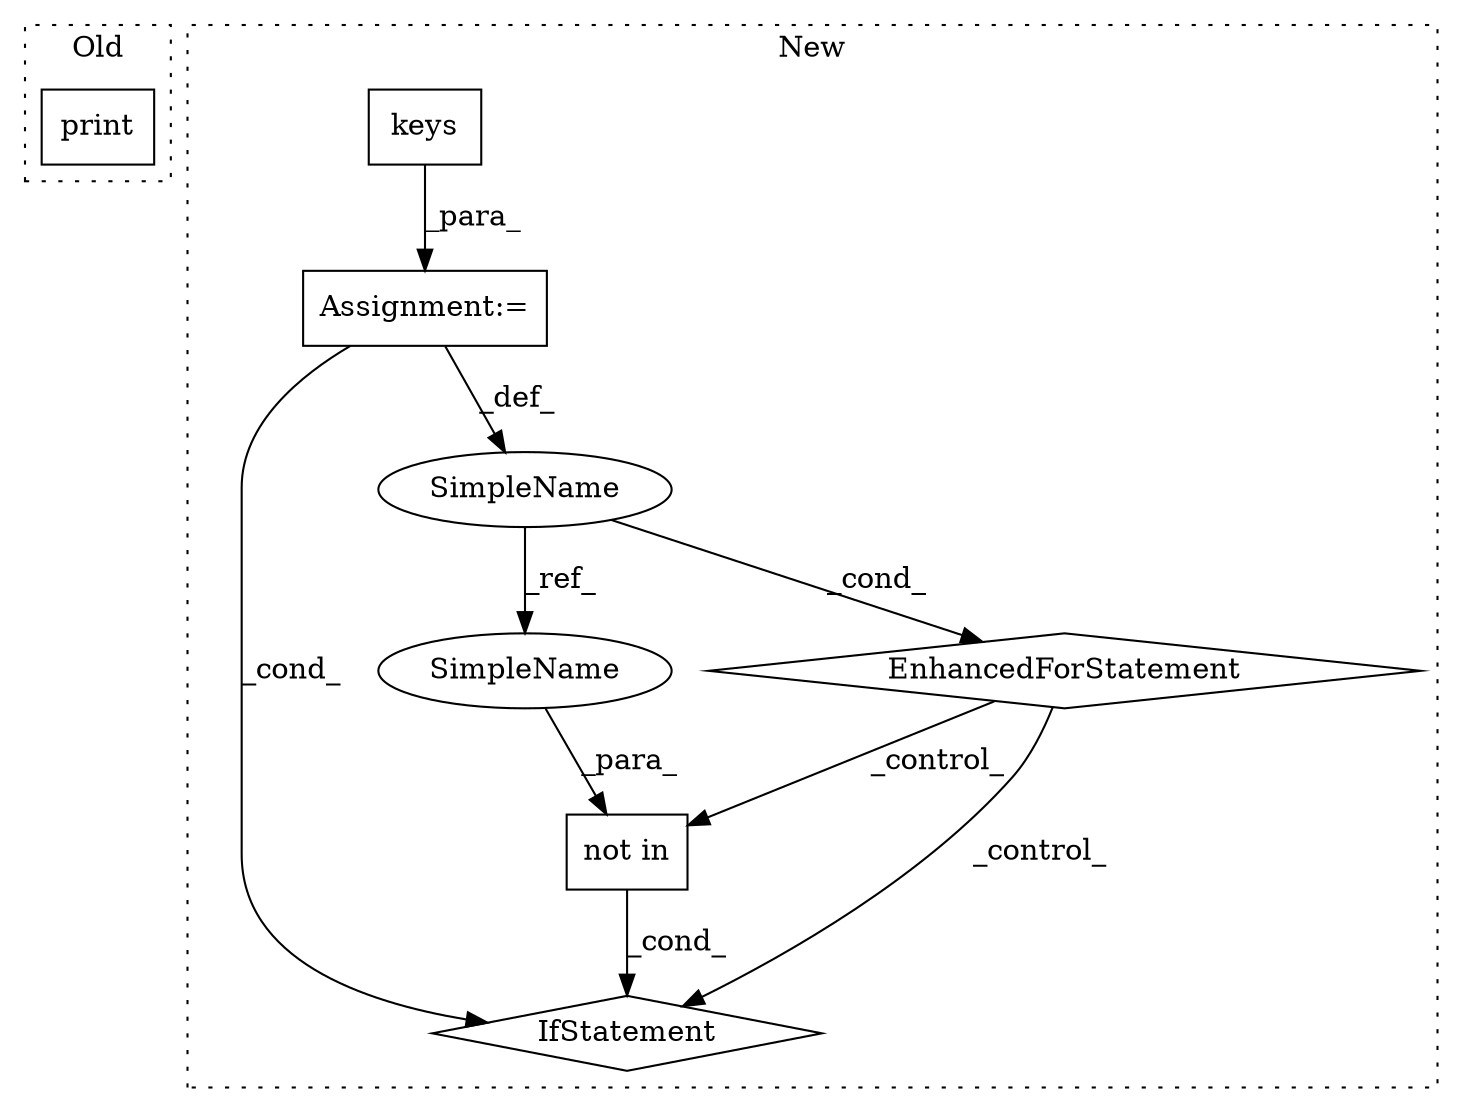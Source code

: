 digraph G {
subgraph cluster0 {
1 [label="print" a="32" s="1294,1329" l="6,1" shape="box"];
label = "Old";
style="dotted";
}
subgraph cluster1 {
2 [label="keys" a="32" s="1055" l="6" shape="box"];
3 [label="Assignment:=" a="7" s="987" l="1" shape="box"];
4 [label="EnhancedForStatement" a="70" s="1067,1150" l="53,2" shape="diamond"];
5 [label="not in" a="108" s="1204" l="72" shape="box"];
6 [label="IfStatement" a="25" s="1194,1276" l="10,2" shape="diamond"];
7 [label="SimpleName" a="42" s="1124" l="11" shape="ellipse"];
8 [label="SimpleName" a="42" s="1204" l="11" shape="ellipse"];
label = "New";
style="dotted";
}
2 -> 3 [label="_para_"];
3 -> 6 [label="_cond_"];
3 -> 7 [label="_def_"];
4 -> 5 [label="_control_"];
4 -> 6 [label="_control_"];
5 -> 6 [label="_cond_"];
7 -> 8 [label="_ref_"];
7 -> 4 [label="_cond_"];
8 -> 5 [label="_para_"];
}